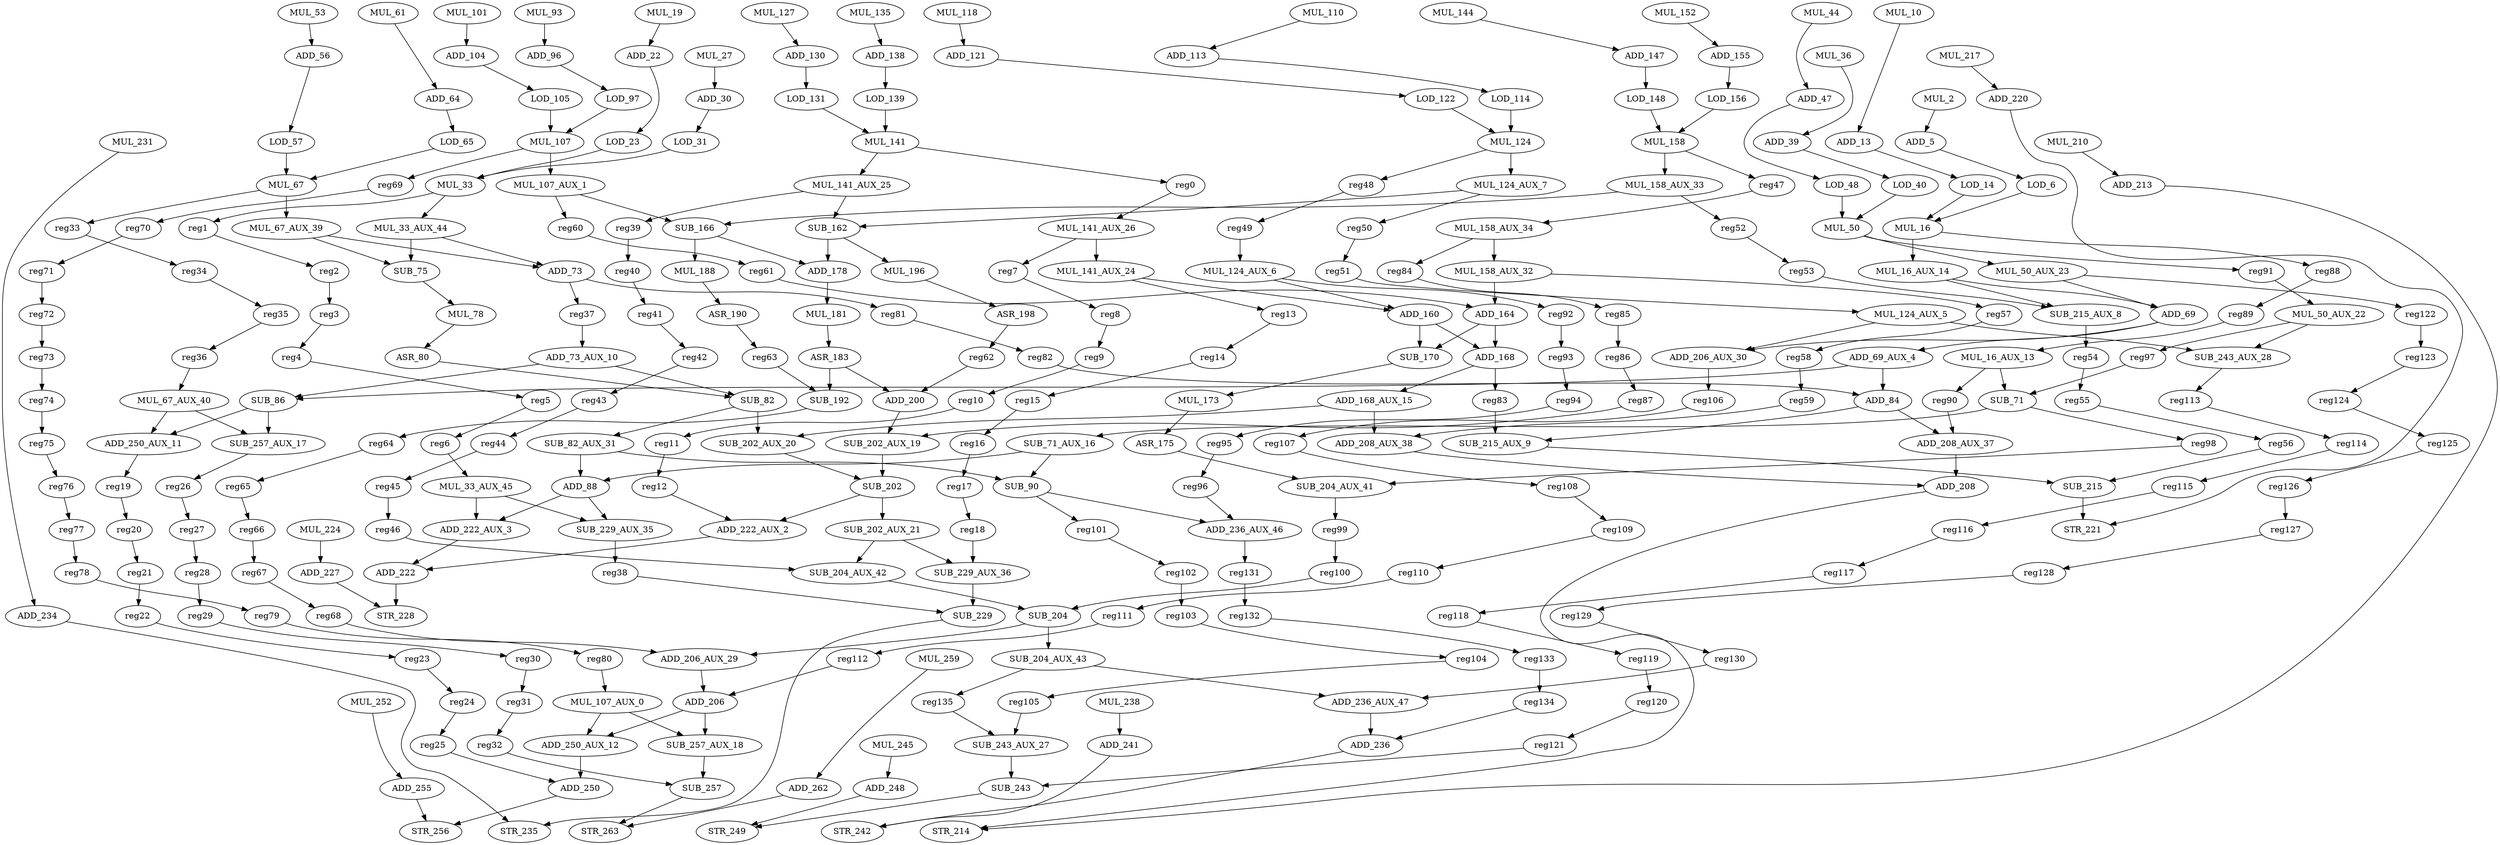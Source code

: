 digraph G {
    MUL_53;
    ADD_56;
    SUB_257_AUX_17;
    reg26;
    MUL_50_AUX_22;
    reg97;
    SUB_243_AUX_28;
    ADD_220;
    STR_221;
    MUL_16_AUX_13;
    reg90;
    SUB_71;
    MUL_124_AUX_6;
    ADD_160;
    reg92;
    MUL_252;
    ADD_255;
    MUL_127;
    ADD_130;
    MUL_238;
    ADD_241;
    SUB_229_AUX_36;
    SUB_229;
    MUL_107_AUX_1;
    reg60;
    SUB_166;
    MUL_141_AUX_25;
    reg39;
    SUB_162;
    MUL_245;
    ADD_248;
    ADD_168;
    SUB_170;
    ADD_147;
    LOD_148;
    MUL_118;
    ADD_121;
    SUB_243_AUX_27;
    SUB_243;
    SUB_90;
    ADD_236_AUX_46;
    reg101;
    LOD_156;
    MUL_158;
    MUL_158_AUX_33;
    reg47;
    MUL_124_AUX_5;
    ADD_206_AUX_30;
    ADD_113;
    LOD_114;
    reg113;
    ADD_13;
    LOD_14;
    STR_256;
    MUL_61;
    ADD_64;
    ADD_206_AUX_29;
    ADD_206;
    ADD_250;
    SUB_204_AUX_43;
    reg135;
    ADD_236_AUX_47;
    ASR_80;
    SUB_82;
    ADD_234;
    STR_235;
    ADD_250_AUX_12;
    SUB_257_AUX_18;
    MUL_16;
    LOD_105;
    MUL_107;
    LOD_57;
    MUL_67;
    reg33;
    MUL_67_AUX_39;
    SUB_257;
    STR_263;
    ADD_236;
    STR_242;
    ADD_262;
    SUB_204_AUX_42;
    SUB_204;
    ASR_198;
    reg62;
    MUL_217;
    MUL_124;
    reg48;
    MUL_124_AUX_7;
    ASR_175;
    SUB_204_AUX_41;
    MUL_141;
    reg0;
    MUL_16_AUX_14;
    SUB_215_AUX_8;
    ADD_69;
    ADD_208_AUX_38;
    ADD_208;
    reg52;
    MUL_33;
    reg1;
    MUL_33_AUX_44;
    MUL_10;
    ADD_222;
    STR_228;
    MUL_135;
    ADD_138;
    MUL_196;
    ADD_250_AUX_11;
    reg19;
    ADD_69_AUX_4;
    SUB_86;
    ADD_84;
    SUB_75;
    ADD_73;
    LOD_65;
    MUL_78;
    ADD_155;
    MUL_188;
    ASR_190;
    LOD_131;
    LOD_48;
    MUL_50;
    ADD_164;
    MUL_210;
    ADD_213;
    ADD_22;
    LOD_23;
    MUL_19;
    SUB_202_AUX_20;
    SUB_202;
    STR_249;
    ADD_208_AUX_37;
    MUL_67_AUX_40;
    MUL_158_AUX_32;
    reg57;
    reg131;
    LOD_122;
    ADD_178;
    MUL_181;
    ADD_222_AUX_2;
    SUB_202_AUX_21;
    MUL_33_AUX_45;
    SUB_229_AUX_35;
    ADD_222_AUX_3;
    MUL_50_AUX_23;
    reg122;
    MUL_259;
    MUL_141_AUX_24;
    reg13;
    SUB_215_AUX_9;
    reg106;
    reg50;
    MUL_152;
    LOD_97;
    reg98;
    SUB_71_AUX_16;
    ADD_88;
    MUL_173;
    LOD_6;
    MUL_93;
    ADD_96;
    MUL_44;
    ADD_47;
    reg99;
    MUL_36;
    ADD_39;
    ADD_104;
    ADD_73_AUX_10;
    MUL_2;
    ADD_5;
    LOD_40;
    reg83;
    ADD_168_AUX_15;
    MUL_231;
    SUB_82_AUX_31;
    MUL_144;
    ADD_30;
    LOD_31;
    STR_214;
    MUL_224;
    ADD_227;
    ADD_200;
    SUB_202_AUX_19;
    MUL_110;
    LOD_139;
    MUL_27;
    MUL_107_AUX_0;
    reg54;
    SUB_215;
    MUL_158_AUX_34;
    reg84;
    MUL_101;
    reg63;
    reg81;
    reg37;
    reg69;
    ASR_183;
    SUB_192;
    reg64;
    reg91;
    MUL_141_AUX_26;
    reg7;
    reg88;
    reg38;
    reg82;
    reg55;
    reg56;
    reg8;
    reg9;
    reg10;
    reg11;
    reg12;
    reg49;
    reg100;
    reg85;
    reg86;
    reg87;
    reg27;
    reg28;
    reg29;
    reg30;
    reg31;
    reg32;
    reg34;
    reg35;
    reg36;
    reg123;
    reg124;
    reg125;
    reg126;
    reg127;
    reg128;
    reg129;
    reg130;
    reg53;
    reg61;
    reg89;
    reg20;
    reg21;
    reg22;
    reg23;
    reg24;
    reg25;
    reg107;
    reg108;
    reg109;
    reg110;
    reg111;
    reg112;
    reg70;
    reg71;
    reg72;
    reg73;
    reg74;
    reg75;
    reg76;
    reg77;
    reg78;
    reg79;
    reg80;
    reg114;
    reg115;
    reg116;
    reg117;
    reg118;
    reg119;
    reg120;
    reg121;
    reg58;
    reg59;
    reg14;
    reg15;
    reg16;
    reg17;
    reg18;
    reg93;
    reg94;
    reg95;
    reg96;
    reg40;
    reg41;
    reg42;
    reg43;
    reg44;
    reg45;
    reg46;
    reg51;
    reg2;
    reg3;
    reg4;
    reg5;
    reg6;
    reg65;
    reg66;
    reg67;
    reg68;
    reg102;
    reg103;
    reg104;
    reg105;
    reg132;
    reg133;
    reg134;
    MUL_53 -> ADD_56 [weight=0];
    ADD_56 -> LOD_57 [weight=0];
    SUB_257_AUX_17 -> reg26 [weight=0];
    reg26 -> reg27 [weight=0];
    MUL_50_AUX_22 -> reg97 [weight=0];
    MUL_50_AUX_22 -> SUB_243_AUX_28 [weight=0];
    reg97 -> SUB_71 [weight=1];
    SUB_243_AUX_28 -> reg113 [weight=0];
    ADD_220 -> STR_221 [weight=0];
    MUL_16_AUX_13 -> reg90 [weight=0];
    MUL_16_AUX_13 -> SUB_71 [weight=7];
    reg90 -> ADD_208_AUX_37 [weight=0];
    SUB_71 -> reg98 [weight=0];
    SUB_71 -> SUB_71_AUX_16 [weight=0];
    MUL_124_AUX_6 -> ADD_160 [weight=0];
    MUL_124_AUX_6 -> reg92 [weight=0];
    ADD_160 -> ADD_168 [weight=3];
    ADD_160 -> SUB_170 [weight=10];
    reg92 -> reg93 [weight=0];
    MUL_252 -> ADD_255 [weight=0];
    ADD_255 -> STR_256 [weight=0];
    MUL_127 -> ADD_130 [weight=0];
    ADD_130 -> LOD_131 [weight=0];
    MUL_238 -> ADD_241 [weight=1];
    ADD_241 -> STR_242 [weight=0];
    SUB_229_AUX_36 -> SUB_229 [weight=11];
    SUB_229 -> STR_235 [weight=0];
    MUL_107_AUX_1 -> reg60 [weight=0];
    MUL_107_AUX_1 -> SUB_166 [weight=0];
    reg60 -> reg61 [weight=0];
    SUB_166 -> MUL_188 [weight=22];
    SUB_166 -> ADD_178 [weight=0];
    MUL_141_AUX_25 -> reg39 [weight=0];
    MUL_141_AUX_25 -> SUB_162 [weight=0];
    reg39 -> reg40 [weight=0];
    SUB_162 -> ADD_178 [weight=18];
    SUB_162 -> MUL_196 [weight=2];
    MUL_245 -> ADD_248 [weight=0];
    ADD_248 -> STR_249 [weight=0];
    ADD_168 -> reg83 [weight=1];
    ADD_168 -> ADD_168_AUX_15 [weight=0];
    SUB_170 -> MUL_173 [weight=0];
    ADD_147 -> LOD_148 [weight=0];
    LOD_148 -> MUL_158 [weight=0];
    MUL_118 -> ADD_121 [weight=0];
    ADD_121 -> LOD_122 [weight=0];
    SUB_243_AUX_27 -> SUB_243 [weight=15];
    SUB_243 -> STR_249 [weight=0];
    SUB_90 -> ADD_236_AUX_46 [weight=0];
    SUB_90 -> reg101 [weight=0];
    ADD_236_AUX_46 -> reg131 [weight=7];
    reg101 -> reg102 [weight=0];
    LOD_156 -> MUL_158 [weight=0];
    MUL_158 -> MUL_158_AUX_33 [weight=1];
    MUL_158 -> reg47 [weight=0];
    MUL_158_AUX_33 -> reg52 [weight=0];
    MUL_158_AUX_33 -> SUB_166 [weight=0];
    reg47 -> MUL_158_AUX_34 [weight=0];
    MUL_124_AUX_5 -> ADD_206_AUX_30 [weight=0];
    MUL_124_AUX_5 -> SUB_243_AUX_28 [weight=8];
    ADD_206_AUX_30 -> reg106 [weight=9];
    ADD_113 -> LOD_114 [weight=0];
    LOD_114 -> MUL_124 [weight=12];
    reg113 -> reg114 [weight=0];
    ADD_13 -> LOD_14 [weight=0];
    LOD_14 -> MUL_16 [weight=0];
    MUL_61 -> ADD_64 [weight=0];
    ADD_64 -> LOD_65 [weight=0];
    ADD_206_AUX_29 -> ADD_206 [weight=0];
    ADD_206 -> ADD_250_AUX_12 [weight=2];
    ADD_206 -> SUB_257_AUX_18 [weight=4];
    ADD_250 -> STR_256 [weight=0];
    SUB_204_AUX_43 -> reg135 [weight=0];
    SUB_204_AUX_43 -> ADD_236_AUX_47 [weight=0];
    reg135 -> SUB_243_AUX_27 [weight=0];
    ADD_236_AUX_47 -> ADD_236 [weight=16];
    ASR_80 -> SUB_82 [weight=0];
    SUB_82 -> SUB_202_AUX_20 [weight=9];
    SUB_82 -> SUB_82_AUX_31 [weight=0];
    ADD_234 -> STR_235 [weight=0];
    ADD_250_AUX_12 -> ADD_250 [weight=14];
    SUB_257_AUX_18 -> SUB_257 [weight=0];
    MUL_16 -> reg88 [weight=0];
    MUL_16 -> MUL_16_AUX_14 [weight=16];
    LOD_105 -> MUL_107 [weight=1];
    MUL_107 -> MUL_107_AUX_1 [weight=15];
    MUL_107 -> reg69 [weight=0];
    LOD_57 -> MUL_67 [weight=1];
    MUL_67 -> reg33 [weight=0];
    MUL_67 -> MUL_67_AUX_39 [weight=5];
    reg33 -> reg34 [weight=0];
    MUL_67_AUX_39 -> SUB_75 [weight=0];
    MUL_67_AUX_39 -> ADD_73 [weight=0];
    SUB_257 -> STR_263 [weight=0];
    ADD_236 -> STR_242 [weight=0];
    ADD_262 -> STR_263 [weight=0];
    SUB_204_AUX_42 -> SUB_204 [weight=8];
    SUB_204 -> ADD_206_AUX_29 [weight=0];
    SUB_204 -> SUB_204_AUX_43 [weight=10];
    ASR_198 -> reg62 [weight=0];
    reg62 -> ADD_200 [weight=0];
    MUL_217 -> ADD_220 [weight=0];
    MUL_124 -> reg48 [weight=0];
    MUL_124 -> MUL_124_AUX_7 [weight=4];
    reg48 -> reg49 [weight=0];
    MUL_124_AUX_7 -> SUB_162 [weight=0];
    MUL_124_AUX_7 -> reg50 [weight=0];
    ASR_175 -> SUB_204_AUX_41 [weight=0];
    SUB_204_AUX_41 -> reg99 [weight=3];
    MUL_141 -> reg0 [weight=0];
    MUL_141 -> MUL_141_AUX_25 [weight=0];
    reg0 -> MUL_141_AUX_26 [weight=0];
    MUL_16_AUX_14 -> SUB_215_AUX_8 [weight=0];
    MUL_16_AUX_14 -> ADD_69 [weight=0];
    SUB_215_AUX_8 -> reg54 [weight=10];
    ADD_69 -> ADD_69_AUX_4 [weight=0];
    ADD_69 -> ADD_206_AUX_30 [weight=14];
    ADD_208_AUX_38 -> ADD_208 [weight=0];
    ADD_208 -> STR_214 [weight=0];
    reg52 -> reg53 [weight=0];
    MUL_33 -> reg1 [weight=0];
    MUL_33 -> MUL_33_AUX_44 [weight=0];
    reg1 -> reg2 [weight=0];
    MUL_33_AUX_44 -> ADD_73 [weight=0];
    MUL_33_AUX_44 -> SUB_75 [weight=2];
    MUL_10 -> ADD_13 [weight=0];
    ADD_222 -> STR_228 [weight=6];
    MUL_135 -> ADD_138 [weight=0];
    ADD_138 -> LOD_139 [weight=1];
    MUL_196 -> ASR_198 [weight=0];
    ADD_250_AUX_11 -> reg19 [weight=0];
    reg19 -> reg20 [weight=0];
    ADD_69_AUX_4 -> SUB_86 [weight=0];
    ADD_69_AUX_4 -> ADD_84 [weight=8];
    SUB_86 -> ADD_250_AUX_11 [weight=3];
    SUB_86 -> SUB_257_AUX_17 [weight=11];
    ADD_84 -> ADD_208_AUX_37 [weight=0];
    ADD_84 -> SUB_215_AUX_9 [weight=0];
    SUB_75 -> MUL_78 [weight=0];
    ADD_73 -> reg81 [weight=10];
    ADD_73 -> reg37 [weight=0];
    LOD_65 -> MUL_67 [weight=0];
    MUL_78 -> ASR_80 [weight=0];
    ADD_155 -> LOD_156 [weight=0];
    MUL_188 -> ASR_190 [weight=0];
    ASR_190 -> reg63 [weight=0];
    LOD_131 -> MUL_141 [weight=0];
    LOD_48 -> MUL_50 [weight=1];
    MUL_50 -> MUL_50_AUX_23 [weight=6];
    MUL_50 -> reg91 [weight=0];
    ADD_164 -> SUB_170 [weight=7];
    ADD_164 -> ADD_168 [weight=4];
    MUL_210 -> ADD_213 [weight=0];
    ADD_213 -> STR_214 [weight=0];
    ADD_22 -> LOD_23 [weight=0];
    LOD_23 -> MUL_33 [weight=5];
    MUL_19 -> ADD_22 [weight=0];
    SUB_202_AUX_20 -> SUB_202 [weight=0];
    SUB_202 -> ADD_222_AUX_2 [weight=0];
    SUB_202 -> SUB_202_AUX_21 [weight=2];
    ADD_208_AUX_37 -> ADD_208 [weight=12];
    MUL_67_AUX_40 -> ADD_250_AUX_11 [weight=0];
    MUL_67_AUX_40 -> SUB_257_AUX_17 [weight=12];
    MUL_158_AUX_32 -> ADD_164 [weight=0];
    MUL_158_AUX_32 -> reg57 [weight=0];
    reg57 -> reg58 [weight=0];
    reg131 -> reg132 [weight=6];
    LOD_122 -> MUL_124 [weight=1];
    ADD_178 -> MUL_181 [weight=10];
    MUL_181 -> ASR_183 [weight=0];
    ADD_222_AUX_2 -> ADD_222 [weight=0];
    SUB_202_AUX_21 -> SUB_229_AUX_36 [weight=0];
    SUB_202_AUX_21 -> SUB_204_AUX_42 [weight=0];
    MUL_33_AUX_45 -> SUB_229_AUX_35 [weight=0];
    MUL_33_AUX_45 -> ADD_222_AUX_3 [weight=2];
    SUB_229_AUX_35 -> reg38 [weight=5];
    ADD_222_AUX_3 -> ADD_222 [weight=0];
    MUL_50_AUX_23 -> ADD_69 [weight=0];
    MUL_50_AUX_23 -> reg122 [weight=0];
    reg122 -> reg123 [weight=1];
    MUL_259 -> ADD_262 [weight=0];
    MUL_141_AUX_24 -> ADD_160 [weight=0];
    MUL_141_AUX_24 -> reg13 [weight=0];
    reg13 -> reg14 [weight=0];
    SUB_215_AUX_9 -> SUB_215 [weight=0];
    reg106 -> reg107 [weight=0];
    reg50 -> reg51 [weight=0];
    MUL_152 -> ADD_155 [weight=0];
    LOD_97 -> MUL_107 [weight=0];
    reg98 -> SUB_204_AUX_41 [weight=0];
    SUB_71_AUX_16 -> SUB_90 [weight=10];
    SUB_71_AUX_16 -> ADD_88 [weight=0];
    ADD_88 -> SUB_229_AUX_35 [weight=0];
    ADD_88 -> ADD_222_AUX_3 [weight=0];
    MUL_173 -> ASR_175 [weight=0];
    LOD_6 -> MUL_16 [weight=0];
    MUL_93 -> ADD_96 [weight=2];
    ADD_96 -> LOD_97 [weight=0];
    MUL_44 -> ADD_47 [weight=0];
    ADD_47 -> LOD_48 [weight=0];
    reg99 -> reg100 [weight=2];
    MUL_36 -> ADD_39 [weight=0];
    ADD_39 -> LOD_40 [weight=0];
    ADD_104 -> LOD_105 [weight=0];
    ADD_73_AUX_10 -> SUB_82 [weight=0];
    ADD_73_AUX_10 -> SUB_86 [weight=0];
    MUL_2 -> ADD_5 [weight=0];
    ADD_5 -> LOD_6 [weight=0];
    LOD_40 -> MUL_50 [weight=0];
    reg83 -> SUB_215_AUX_9 [weight=3];
    ADD_168_AUX_15 -> SUB_202_AUX_20 [weight=3];
    ADD_168_AUX_15 -> ADD_208_AUX_38 [weight=4];
    MUL_231 -> ADD_234 [weight=0];
    SUB_82_AUX_31 -> ADD_88 [weight=5];
    SUB_82_AUX_31 -> SUB_90 [weight=11];
    MUL_144 -> ADD_147 [weight=0];
    ADD_30 -> LOD_31 [weight=0];
    LOD_31 -> MUL_33 [weight=3];
    MUL_224 -> ADD_227 [weight=2];
    ADD_227 -> STR_228 [weight=2];
    ADD_200 -> SUB_202_AUX_19 [weight=0];
    SUB_202_AUX_19 -> SUB_202 [weight=11];
    MUL_110 -> ADD_113 [weight=0];
    LOD_139 -> MUL_141 [weight=1];
    MUL_27 -> ADD_30 [weight=2];
    MUL_107_AUX_0 -> ADD_250_AUX_12 [weight=0];
    MUL_107_AUX_0 -> SUB_257_AUX_18 [weight=0];
    reg54 -> reg55 [weight=0];
    SUB_215 -> STR_221 [weight=1];
    MUL_158_AUX_34 -> reg84 [weight=0];
    MUL_158_AUX_34 -> MUL_158_AUX_32 [weight=5];
    reg84 -> reg85 [weight=0];
    MUL_101 -> ADD_104 [weight=0];
    reg63 -> SUB_192 [weight=1];
    reg81 -> reg82 [weight=0];
    reg37 -> ADD_73_AUX_10 [weight=4];
    reg69 -> reg70 [weight=0];
    ASR_183 -> SUB_192 [weight=11];
    ASR_183 -> ADD_200 [weight=0];
    SUB_192 -> reg64 [weight=0];
    reg64 -> reg65 [weight=0];
    reg91 -> MUL_50_AUX_22 [weight=0];
    MUL_141_AUX_26 -> reg7 [weight=1];
    MUL_141_AUX_26 -> MUL_141_AUX_24 [weight=7];
    reg7 -> reg8 [weight=0];
    reg88 -> reg89 [weight=0];
    reg38 -> SUB_229 [weight=0];
    reg82 -> ADD_84 [weight=0];
    reg55 -> reg56 [weight=0];
    reg56 -> SUB_215 [weight=0];
    reg8 -> reg9 [weight=0];
    reg9 -> reg10 [weight=0];
    reg10 -> reg11 [weight=0];
    reg11 -> reg12 [weight=0];
    reg12 -> ADD_222_AUX_2 [weight=0];
    reg49 -> MUL_124_AUX_6 [weight=21];
    reg100 -> SUB_204 [weight=1];
    reg85 -> reg86 [weight=9];
    reg86 -> reg87 [weight=0];
    reg87 -> SUB_202_AUX_19 [weight=0];
    reg27 -> reg28 [weight=0];
    reg28 -> reg29 [weight=0];
    reg29 -> reg30 [weight=0];
    reg30 -> reg31 [weight=0];
    reg31 -> reg32 [weight=0];
    reg32 -> SUB_257 [weight=0];
    reg34 -> reg35 [weight=0];
    reg35 -> reg36 [weight=0];
    reg36 -> MUL_67_AUX_40 [weight=0];
    reg123 -> reg124 [weight=0];
    reg124 -> reg125 [weight=0];
    reg125 -> reg126 [weight=0];
    reg126 -> reg127 [weight=0];
    reg127 -> reg128 [weight=0];
    reg128 -> reg129 [weight=0];
    reg129 -> reg130 [weight=0];
    reg130 -> ADD_236_AUX_47 [weight=0];
    reg53 -> SUB_215_AUX_8 [weight=0];
    reg61 -> ADD_164 [weight=0];
    reg89 -> MUL_16_AUX_13 [weight=0];
    reg20 -> reg21 [weight=0];
    reg21 -> reg22 [weight=0];
    reg22 -> reg23 [weight=0];
    reg23 -> reg24 [weight=0];
    reg24 -> reg25 [weight=0];
    reg25 -> ADD_250 [weight=0];
    reg107 -> reg108 [weight=0];
    reg108 -> reg109 [weight=0];
    reg109 -> reg110 [weight=0];
    reg110 -> reg111 [weight=0];
    reg111 -> reg112 [weight=0];
    reg112 -> ADD_206 [weight=0];
    reg70 -> reg71 [weight=0];
    reg71 -> reg72 [weight=1];
    reg72 -> reg73 [weight=4];
    reg73 -> reg74 [weight=2];
    reg74 -> reg75 [weight=1];
    reg75 -> reg76 [weight=0];
    reg76 -> reg77 [weight=0];
    reg77 -> reg78 [weight=0];
    reg78 -> reg79 [weight=0];
    reg79 -> reg80 [weight=0];
    reg80 -> MUL_107_AUX_0 [weight=0];
    reg114 -> reg115 [weight=0];
    reg115 -> reg116 [weight=0];
    reg116 -> reg117 [weight=0];
    reg117 -> reg118 [weight=0];
    reg118 -> reg119 [weight=0];
    reg119 -> reg120 [weight=0];
    reg120 -> reg121 [weight=0];
    reg121 -> SUB_243 [weight=0];
    reg58 -> reg59 [weight=0];
    reg59 -> ADD_208_AUX_38 [weight=0];
    reg14 -> reg15 [weight=0];
    reg15 -> reg16 [weight=1];
    reg16 -> reg17 [weight=0];
    reg17 -> reg18 [weight=1];
    reg18 -> SUB_229_AUX_36 [weight=2];
    reg93 -> reg94 [weight=0];
    reg94 -> reg95 [weight=0];
    reg95 -> reg96 [weight=0];
    reg96 -> ADD_236_AUX_46 [weight=0];
    reg40 -> reg41 [weight=0];
    reg41 -> reg42 [weight=0];
    reg42 -> reg43 [weight=0];
    reg43 -> reg44 [weight=0];
    reg44 -> reg45 [weight=0];
    reg45 -> reg46 [weight=1];
    reg46 -> SUB_204_AUX_42 [weight=0];
    reg51 -> MUL_124_AUX_5 [weight=0];
    reg2 -> reg3 [weight=1];
    reg3 -> reg4 [weight=0];
    reg4 -> reg5 [weight=0];
    reg5 -> reg6 [weight=0];
    reg6 -> MUL_33_AUX_45 [weight=0];
    reg65 -> reg66 [weight=0];
    reg66 -> reg67 [weight=0];
    reg67 -> reg68 [weight=0];
    reg68 -> ADD_206_AUX_29 [weight=0];
    reg102 -> reg103 [weight=0];
    reg103 -> reg104 [weight=0];
    reg104 -> reg105 [weight=0];
    reg105 -> SUB_243_AUX_27 [weight=0];
    reg132 -> reg133 [weight=0];
    reg133 -> reg134 [weight=7];
    reg134 -> ADD_236 [weight=0];
}
